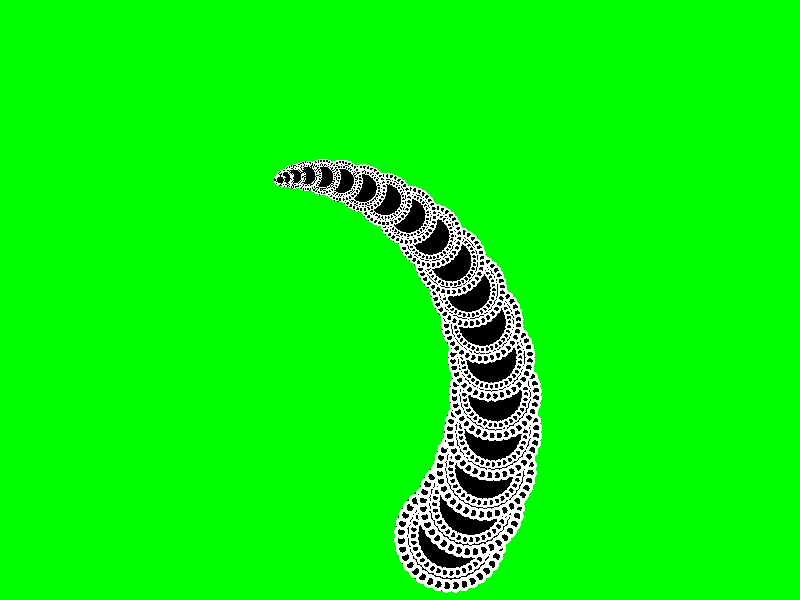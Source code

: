//############################################################################
//Imports
//############################################################################

#include "colors.inc"
#include "textures.inc"
#include "woods.inc"

//############################################################################
//Scene setting
//############################################################################

//Light source
light_source {
    <0, 15, 0>
    color rgb <1, 1, 1>
    parallel
    photons{
        refraction on
        reflection on
    }
}

//Camera 
camera {
    location <2,10,-2>
    look_at <2,0,-2>
    right x*image_width/image_height
}

//Floor
plane { 
    y, -5  
    pigment {Green}
} 
  
//############################################################################
//Basic ring components
//############################################################################ 

#declare basic_ring=
merge {
    cylinder{ <0,0.02,0>,<0,0.03,0>, 0.2
        pigment {White}
    } 
    cylinder{ <0,0.02,0>,<0,0.031,0>, 0.1
        pigment {Black}
    }
}

#declare full_ring=
union{ 
    object{basic_ring
    }
    #local A = radians(30);
    #local X = 0.001*cos(A);
    #local Z = 0.001*sin(A);
    #for (i, 1, 35, 1)
        object { basic_ring
            translate <X,0.002*i,Z>
        }
        #local A = radians(degrees(A)-10);
        #local X = X+0.25*cos(A);
        #local Z = Z+0.25*sin(A);
    #end
    difference{
        object { 
            basic_ring
            translate <X,0.002*i,Z>
        }
        cylinder{ <0,0.002*i-0.1,0>,<0,0.002*i+0.1,0>, 0.2
            pigment {White transmit 1}
        }
    }
}

#declare basic_circle=
union{
    cylinder { <0,0,0>,<0,0.01,0>, 1 
        pigment {Black}
    }
    object {
        full_ring
        scale 0.625        
        translate <0.75*cos(radians(120)),0,0.95*sin(radians(120))>        
    }
    object {
        full_ring
        scale 0.47        
        translate <0.565*cos(radians(120)),0,0.72*sin(radians(120))>
        rotate <0,5,0>        
    }
}

//############################################################################
//Flower components
//############################################################################ 

#declare flower_arm=
union{ 
    object{basic_circle
        scale 0.01
    }
    #local A = radians(30);
    #local X = 0.001*cos(A);
    #local Z = 0.001*sin(A);
    #for (i, 0.1, 1, 0.05)
        object { basic_circle
            translate <X,-0.8*i,Z>
            scale i
        }
        #local A = radians(degrees(A)-10);
        #local X = X+0.6*cos(A);
        #local Z = Z+0.6*sin(A);
    #end
}


#declare flower =
union {
    object{flower_arm}
}                     

object{flower}